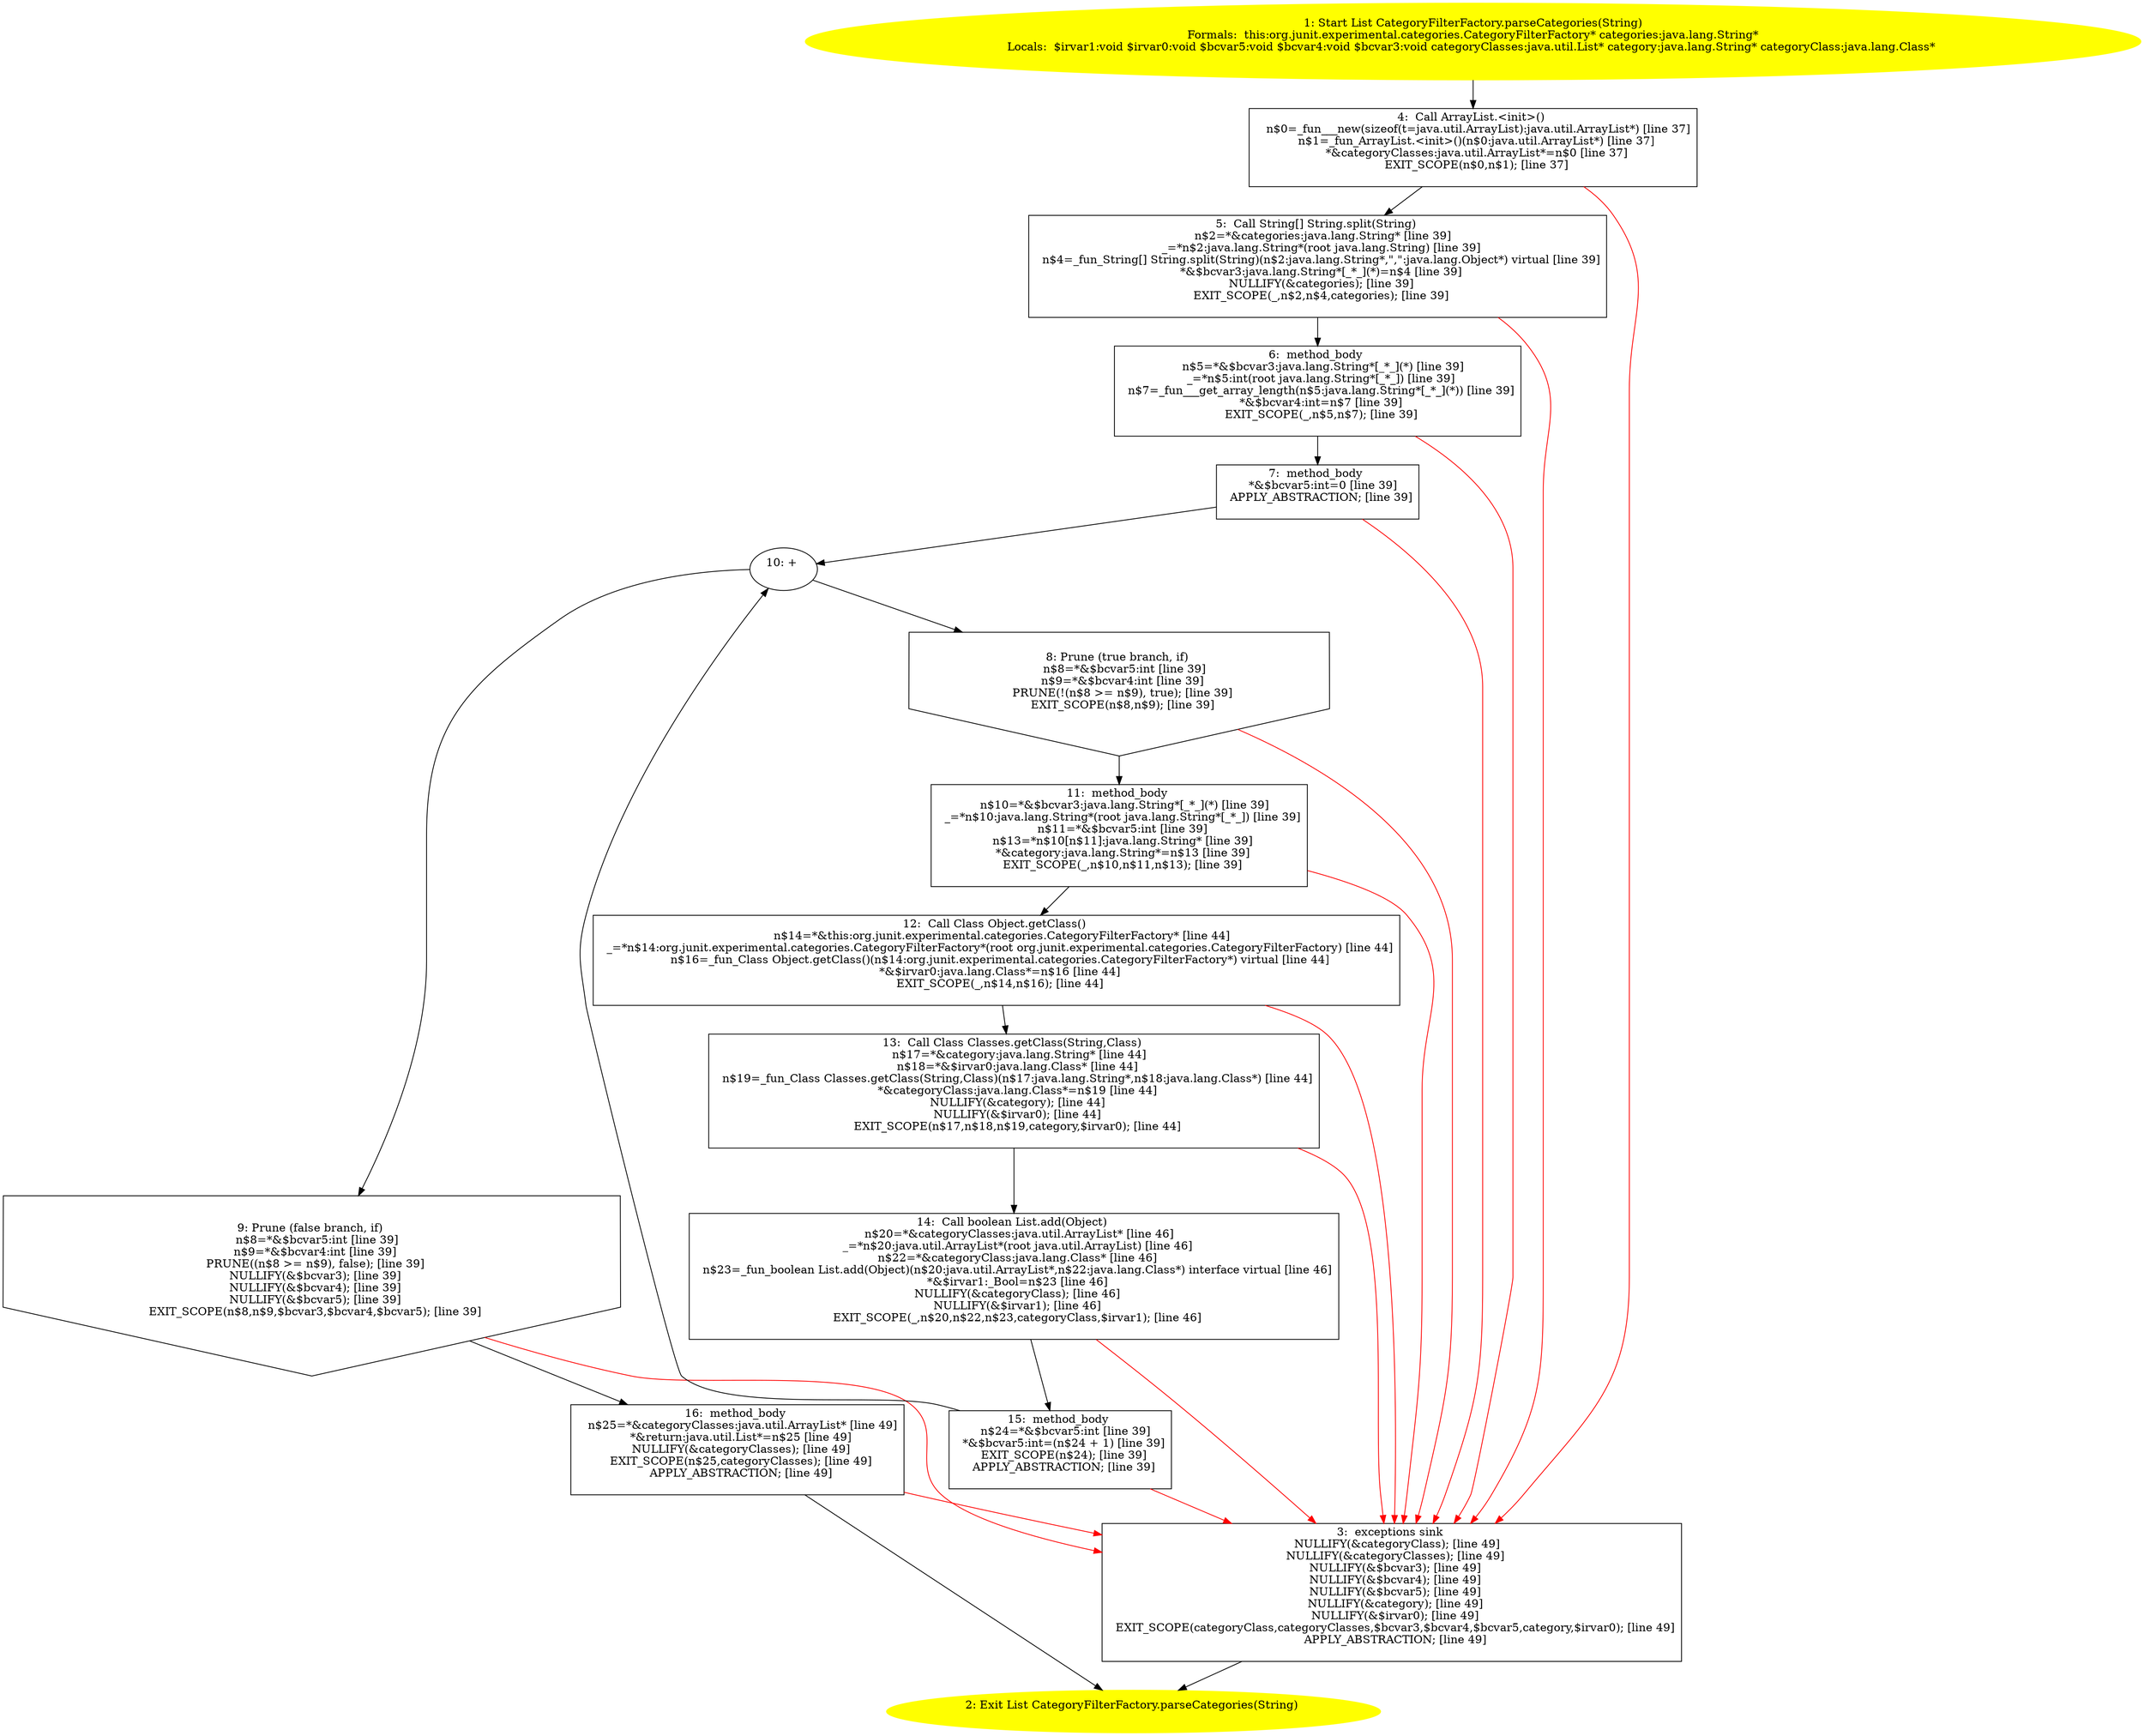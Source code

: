 /* @generated */
digraph cfg {
"org.junit.experimental.categories.CategoryFilterFactory.parseCategories(java.lang.String):java.util..b3a452c718cd6fc4d1c51901e07bff69_1" [label="1: Start List CategoryFilterFactory.parseCategories(String)\nFormals:  this:org.junit.experimental.categories.CategoryFilterFactory* categories:java.lang.String*\nLocals:  $irvar1:void $irvar0:void $bcvar5:void $bcvar4:void $bcvar3:void categoryClasses:java.util.List* category:java.lang.String* categoryClass:java.lang.Class* \n  " color=yellow style=filled]
	

	 "org.junit.experimental.categories.CategoryFilterFactory.parseCategories(java.lang.String):java.util..b3a452c718cd6fc4d1c51901e07bff69_1" -> "org.junit.experimental.categories.CategoryFilterFactory.parseCategories(java.lang.String):java.util..b3a452c718cd6fc4d1c51901e07bff69_4" ;
"org.junit.experimental.categories.CategoryFilterFactory.parseCategories(java.lang.String):java.util..b3a452c718cd6fc4d1c51901e07bff69_2" [label="2: Exit List CategoryFilterFactory.parseCategories(String) \n  " color=yellow style=filled]
	

"org.junit.experimental.categories.CategoryFilterFactory.parseCategories(java.lang.String):java.util..b3a452c718cd6fc4d1c51901e07bff69_3" [label="3:  exceptions sink \n   NULLIFY(&categoryClass); [line 49]\n  NULLIFY(&categoryClasses); [line 49]\n  NULLIFY(&$bcvar3); [line 49]\n  NULLIFY(&$bcvar4); [line 49]\n  NULLIFY(&$bcvar5); [line 49]\n  NULLIFY(&category); [line 49]\n  NULLIFY(&$irvar0); [line 49]\n  EXIT_SCOPE(categoryClass,categoryClasses,$bcvar3,$bcvar4,$bcvar5,category,$irvar0); [line 49]\n  APPLY_ABSTRACTION; [line 49]\n " shape="box"]
	

	 "org.junit.experimental.categories.CategoryFilterFactory.parseCategories(java.lang.String):java.util..b3a452c718cd6fc4d1c51901e07bff69_3" -> "org.junit.experimental.categories.CategoryFilterFactory.parseCategories(java.lang.String):java.util..b3a452c718cd6fc4d1c51901e07bff69_2" ;
"org.junit.experimental.categories.CategoryFilterFactory.parseCategories(java.lang.String):java.util..b3a452c718cd6fc4d1c51901e07bff69_4" [label="4:  Call ArrayList.<init>() \n   n$0=_fun___new(sizeof(t=java.util.ArrayList):java.util.ArrayList*) [line 37]\n  n$1=_fun_ArrayList.<init>()(n$0:java.util.ArrayList*) [line 37]\n  *&categoryClasses:java.util.ArrayList*=n$0 [line 37]\n  EXIT_SCOPE(n$0,n$1); [line 37]\n " shape="box"]
	

	 "org.junit.experimental.categories.CategoryFilterFactory.parseCategories(java.lang.String):java.util..b3a452c718cd6fc4d1c51901e07bff69_4" -> "org.junit.experimental.categories.CategoryFilterFactory.parseCategories(java.lang.String):java.util..b3a452c718cd6fc4d1c51901e07bff69_5" ;
	 "org.junit.experimental.categories.CategoryFilterFactory.parseCategories(java.lang.String):java.util..b3a452c718cd6fc4d1c51901e07bff69_4" -> "org.junit.experimental.categories.CategoryFilterFactory.parseCategories(java.lang.String):java.util..b3a452c718cd6fc4d1c51901e07bff69_3" [color="red" ];
"org.junit.experimental.categories.CategoryFilterFactory.parseCategories(java.lang.String):java.util..b3a452c718cd6fc4d1c51901e07bff69_5" [label="5:  Call String[] String.split(String) \n   n$2=*&categories:java.lang.String* [line 39]\n  _=*n$2:java.lang.String*(root java.lang.String) [line 39]\n  n$4=_fun_String[] String.split(String)(n$2:java.lang.String*,\",\":java.lang.Object*) virtual [line 39]\n  *&$bcvar3:java.lang.String*[_*_](*)=n$4 [line 39]\n  NULLIFY(&categories); [line 39]\n  EXIT_SCOPE(_,n$2,n$4,categories); [line 39]\n " shape="box"]
	

	 "org.junit.experimental.categories.CategoryFilterFactory.parseCategories(java.lang.String):java.util..b3a452c718cd6fc4d1c51901e07bff69_5" -> "org.junit.experimental.categories.CategoryFilterFactory.parseCategories(java.lang.String):java.util..b3a452c718cd6fc4d1c51901e07bff69_6" ;
	 "org.junit.experimental.categories.CategoryFilterFactory.parseCategories(java.lang.String):java.util..b3a452c718cd6fc4d1c51901e07bff69_5" -> "org.junit.experimental.categories.CategoryFilterFactory.parseCategories(java.lang.String):java.util..b3a452c718cd6fc4d1c51901e07bff69_3" [color="red" ];
"org.junit.experimental.categories.CategoryFilterFactory.parseCategories(java.lang.String):java.util..b3a452c718cd6fc4d1c51901e07bff69_6" [label="6:  method_body \n   n$5=*&$bcvar3:java.lang.String*[_*_](*) [line 39]\n  _=*n$5:int(root java.lang.String*[_*_]) [line 39]\n  n$7=_fun___get_array_length(n$5:java.lang.String*[_*_](*)) [line 39]\n  *&$bcvar4:int=n$7 [line 39]\n  EXIT_SCOPE(_,n$5,n$7); [line 39]\n " shape="box"]
	

	 "org.junit.experimental.categories.CategoryFilterFactory.parseCategories(java.lang.String):java.util..b3a452c718cd6fc4d1c51901e07bff69_6" -> "org.junit.experimental.categories.CategoryFilterFactory.parseCategories(java.lang.String):java.util..b3a452c718cd6fc4d1c51901e07bff69_7" ;
	 "org.junit.experimental.categories.CategoryFilterFactory.parseCategories(java.lang.String):java.util..b3a452c718cd6fc4d1c51901e07bff69_6" -> "org.junit.experimental.categories.CategoryFilterFactory.parseCategories(java.lang.String):java.util..b3a452c718cd6fc4d1c51901e07bff69_3" [color="red" ];
"org.junit.experimental.categories.CategoryFilterFactory.parseCategories(java.lang.String):java.util..b3a452c718cd6fc4d1c51901e07bff69_7" [label="7:  method_body \n   *&$bcvar5:int=0 [line 39]\n  APPLY_ABSTRACTION; [line 39]\n " shape="box"]
	

	 "org.junit.experimental.categories.CategoryFilterFactory.parseCategories(java.lang.String):java.util..b3a452c718cd6fc4d1c51901e07bff69_7" -> "org.junit.experimental.categories.CategoryFilterFactory.parseCategories(java.lang.String):java.util..b3a452c718cd6fc4d1c51901e07bff69_10" ;
	 "org.junit.experimental.categories.CategoryFilterFactory.parseCategories(java.lang.String):java.util..b3a452c718cd6fc4d1c51901e07bff69_7" -> "org.junit.experimental.categories.CategoryFilterFactory.parseCategories(java.lang.String):java.util..b3a452c718cd6fc4d1c51901e07bff69_3" [color="red" ];
"org.junit.experimental.categories.CategoryFilterFactory.parseCategories(java.lang.String):java.util..b3a452c718cd6fc4d1c51901e07bff69_8" [label="8: Prune (true branch, if) \n   n$8=*&$bcvar5:int [line 39]\n  n$9=*&$bcvar4:int [line 39]\n  PRUNE(!(n$8 >= n$9), true); [line 39]\n  EXIT_SCOPE(n$8,n$9); [line 39]\n " shape="invhouse"]
	

	 "org.junit.experimental.categories.CategoryFilterFactory.parseCategories(java.lang.String):java.util..b3a452c718cd6fc4d1c51901e07bff69_8" -> "org.junit.experimental.categories.CategoryFilterFactory.parseCategories(java.lang.String):java.util..b3a452c718cd6fc4d1c51901e07bff69_11" ;
	 "org.junit.experimental.categories.CategoryFilterFactory.parseCategories(java.lang.String):java.util..b3a452c718cd6fc4d1c51901e07bff69_8" -> "org.junit.experimental.categories.CategoryFilterFactory.parseCategories(java.lang.String):java.util..b3a452c718cd6fc4d1c51901e07bff69_3" [color="red" ];
"org.junit.experimental.categories.CategoryFilterFactory.parseCategories(java.lang.String):java.util..b3a452c718cd6fc4d1c51901e07bff69_9" [label="9: Prune (false branch, if) \n   n$8=*&$bcvar5:int [line 39]\n  n$9=*&$bcvar4:int [line 39]\n  PRUNE((n$8 >= n$9), false); [line 39]\n  NULLIFY(&$bcvar3); [line 39]\n  NULLIFY(&$bcvar4); [line 39]\n  NULLIFY(&$bcvar5); [line 39]\n  EXIT_SCOPE(n$8,n$9,$bcvar3,$bcvar4,$bcvar5); [line 39]\n " shape="invhouse"]
	

	 "org.junit.experimental.categories.CategoryFilterFactory.parseCategories(java.lang.String):java.util..b3a452c718cd6fc4d1c51901e07bff69_9" -> "org.junit.experimental.categories.CategoryFilterFactory.parseCategories(java.lang.String):java.util..b3a452c718cd6fc4d1c51901e07bff69_16" ;
	 "org.junit.experimental.categories.CategoryFilterFactory.parseCategories(java.lang.String):java.util..b3a452c718cd6fc4d1c51901e07bff69_9" -> "org.junit.experimental.categories.CategoryFilterFactory.parseCategories(java.lang.String):java.util..b3a452c718cd6fc4d1c51901e07bff69_3" [color="red" ];
"org.junit.experimental.categories.CategoryFilterFactory.parseCategories(java.lang.String):java.util..b3a452c718cd6fc4d1c51901e07bff69_10" [label="10: + \n  " ]
	

	 "org.junit.experimental.categories.CategoryFilterFactory.parseCategories(java.lang.String):java.util..b3a452c718cd6fc4d1c51901e07bff69_10" -> "org.junit.experimental.categories.CategoryFilterFactory.parseCategories(java.lang.String):java.util..b3a452c718cd6fc4d1c51901e07bff69_8" ;
	 "org.junit.experimental.categories.CategoryFilterFactory.parseCategories(java.lang.String):java.util..b3a452c718cd6fc4d1c51901e07bff69_10" -> "org.junit.experimental.categories.CategoryFilterFactory.parseCategories(java.lang.String):java.util..b3a452c718cd6fc4d1c51901e07bff69_9" ;
"org.junit.experimental.categories.CategoryFilterFactory.parseCategories(java.lang.String):java.util..b3a452c718cd6fc4d1c51901e07bff69_11" [label="11:  method_body \n   n$10=*&$bcvar3:java.lang.String*[_*_](*) [line 39]\n  _=*n$10:java.lang.String*(root java.lang.String*[_*_]) [line 39]\n  n$11=*&$bcvar5:int [line 39]\n  n$13=*n$10[n$11]:java.lang.String* [line 39]\n  *&category:java.lang.String*=n$13 [line 39]\n  EXIT_SCOPE(_,n$10,n$11,n$13); [line 39]\n " shape="box"]
	

	 "org.junit.experimental.categories.CategoryFilterFactory.parseCategories(java.lang.String):java.util..b3a452c718cd6fc4d1c51901e07bff69_11" -> "org.junit.experimental.categories.CategoryFilterFactory.parseCategories(java.lang.String):java.util..b3a452c718cd6fc4d1c51901e07bff69_12" ;
	 "org.junit.experimental.categories.CategoryFilterFactory.parseCategories(java.lang.String):java.util..b3a452c718cd6fc4d1c51901e07bff69_11" -> "org.junit.experimental.categories.CategoryFilterFactory.parseCategories(java.lang.String):java.util..b3a452c718cd6fc4d1c51901e07bff69_3" [color="red" ];
"org.junit.experimental.categories.CategoryFilterFactory.parseCategories(java.lang.String):java.util..b3a452c718cd6fc4d1c51901e07bff69_12" [label="12:  Call Class Object.getClass() \n   n$14=*&this:org.junit.experimental.categories.CategoryFilterFactory* [line 44]\n  _=*n$14:org.junit.experimental.categories.CategoryFilterFactory*(root org.junit.experimental.categories.CategoryFilterFactory) [line 44]\n  n$16=_fun_Class Object.getClass()(n$14:org.junit.experimental.categories.CategoryFilterFactory*) virtual [line 44]\n  *&$irvar0:java.lang.Class*=n$16 [line 44]\n  EXIT_SCOPE(_,n$14,n$16); [line 44]\n " shape="box"]
	

	 "org.junit.experimental.categories.CategoryFilterFactory.parseCategories(java.lang.String):java.util..b3a452c718cd6fc4d1c51901e07bff69_12" -> "org.junit.experimental.categories.CategoryFilterFactory.parseCategories(java.lang.String):java.util..b3a452c718cd6fc4d1c51901e07bff69_13" ;
	 "org.junit.experimental.categories.CategoryFilterFactory.parseCategories(java.lang.String):java.util..b3a452c718cd6fc4d1c51901e07bff69_12" -> "org.junit.experimental.categories.CategoryFilterFactory.parseCategories(java.lang.String):java.util..b3a452c718cd6fc4d1c51901e07bff69_3" [color="red" ];
"org.junit.experimental.categories.CategoryFilterFactory.parseCategories(java.lang.String):java.util..b3a452c718cd6fc4d1c51901e07bff69_13" [label="13:  Call Class Classes.getClass(String,Class) \n   n$17=*&category:java.lang.String* [line 44]\n  n$18=*&$irvar0:java.lang.Class* [line 44]\n  n$19=_fun_Class Classes.getClass(String,Class)(n$17:java.lang.String*,n$18:java.lang.Class*) [line 44]\n  *&categoryClass:java.lang.Class*=n$19 [line 44]\n  NULLIFY(&category); [line 44]\n  NULLIFY(&$irvar0); [line 44]\n  EXIT_SCOPE(n$17,n$18,n$19,category,$irvar0); [line 44]\n " shape="box"]
	

	 "org.junit.experimental.categories.CategoryFilterFactory.parseCategories(java.lang.String):java.util..b3a452c718cd6fc4d1c51901e07bff69_13" -> "org.junit.experimental.categories.CategoryFilterFactory.parseCategories(java.lang.String):java.util..b3a452c718cd6fc4d1c51901e07bff69_14" ;
	 "org.junit.experimental.categories.CategoryFilterFactory.parseCategories(java.lang.String):java.util..b3a452c718cd6fc4d1c51901e07bff69_13" -> "org.junit.experimental.categories.CategoryFilterFactory.parseCategories(java.lang.String):java.util..b3a452c718cd6fc4d1c51901e07bff69_3" [color="red" ];
"org.junit.experimental.categories.CategoryFilterFactory.parseCategories(java.lang.String):java.util..b3a452c718cd6fc4d1c51901e07bff69_14" [label="14:  Call boolean List.add(Object) \n   n$20=*&categoryClasses:java.util.ArrayList* [line 46]\n  _=*n$20:java.util.ArrayList*(root java.util.ArrayList) [line 46]\n  n$22=*&categoryClass:java.lang.Class* [line 46]\n  n$23=_fun_boolean List.add(Object)(n$20:java.util.ArrayList*,n$22:java.lang.Class*) interface virtual [line 46]\n  *&$irvar1:_Bool=n$23 [line 46]\n  NULLIFY(&categoryClass); [line 46]\n  NULLIFY(&$irvar1); [line 46]\n  EXIT_SCOPE(_,n$20,n$22,n$23,categoryClass,$irvar1); [line 46]\n " shape="box"]
	

	 "org.junit.experimental.categories.CategoryFilterFactory.parseCategories(java.lang.String):java.util..b3a452c718cd6fc4d1c51901e07bff69_14" -> "org.junit.experimental.categories.CategoryFilterFactory.parseCategories(java.lang.String):java.util..b3a452c718cd6fc4d1c51901e07bff69_15" ;
	 "org.junit.experimental.categories.CategoryFilterFactory.parseCategories(java.lang.String):java.util..b3a452c718cd6fc4d1c51901e07bff69_14" -> "org.junit.experimental.categories.CategoryFilterFactory.parseCategories(java.lang.String):java.util..b3a452c718cd6fc4d1c51901e07bff69_3" [color="red" ];
"org.junit.experimental.categories.CategoryFilterFactory.parseCategories(java.lang.String):java.util..b3a452c718cd6fc4d1c51901e07bff69_15" [label="15:  method_body \n   n$24=*&$bcvar5:int [line 39]\n  *&$bcvar5:int=(n$24 + 1) [line 39]\n  EXIT_SCOPE(n$24); [line 39]\n  APPLY_ABSTRACTION; [line 39]\n " shape="box"]
	

	 "org.junit.experimental.categories.CategoryFilterFactory.parseCategories(java.lang.String):java.util..b3a452c718cd6fc4d1c51901e07bff69_15" -> "org.junit.experimental.categories.CategoryFilterFactory.parseCategories(java.lang.String):java.util..b3a452c718cd6fc4d1c51901e07bff69_10" ;
	 "org.junit.experimental.categories.CategoryFilterFactory.parseCategories(java.lang.String):java.util..b3a452c718cd6fc4d1c51901e07bff69_15" -> "org.junit.experimental.categories.CategoryFilterFactory.parseCategories(java.lang.String):java.util..b3a452c718cd6fc4d1c51901e07bff69_3" [color="red" ];
"org.junit.experimental.categories.CategoryFilterFactory.parseCategories(java.lang.String):java.util..b3a452c718cd6fc4d1c51901e07bff69_16" [label="16:  method_body \n   n$25=*&categoryClasses:java.util.ArrayList* [line 49]\n  *&return:java.util.List*=n$25 [line 49]\n  NULLIFY(&categoryClasses); [line 49]\n  EXIT_SCOPE(n$25,categoryClasses); [line 49]\n  APPLY_ABSTRACTION; [line 49]\n " shape="box"]
	

	 "org.junit.experimental.categories.CategoryFilterFactory.parseCategories(java.lang.String):java.util..b3a452c718cd6fc4d1c51901e07bff69_16" -> "org.junit.experimental.categories.CategoryFilterFactory.parseCategories(java.lang.String):java.util..b3a452c718cd6fc4d1c51901e07bff69_2" ;
	 "org.junit.experimental.categories.CategoryFilterFactory.parseCategories(java.lang.String):java.util..b3a452c718cd6fc4d1c51901e07bff69_16" -> "org.junit.experimental.categories.CategoryFilterFactory.parseCategories(java.lang.String):java.util..b3a452c718cd6fc4d1c51901e07bff69_3" [color="red" ];
}
